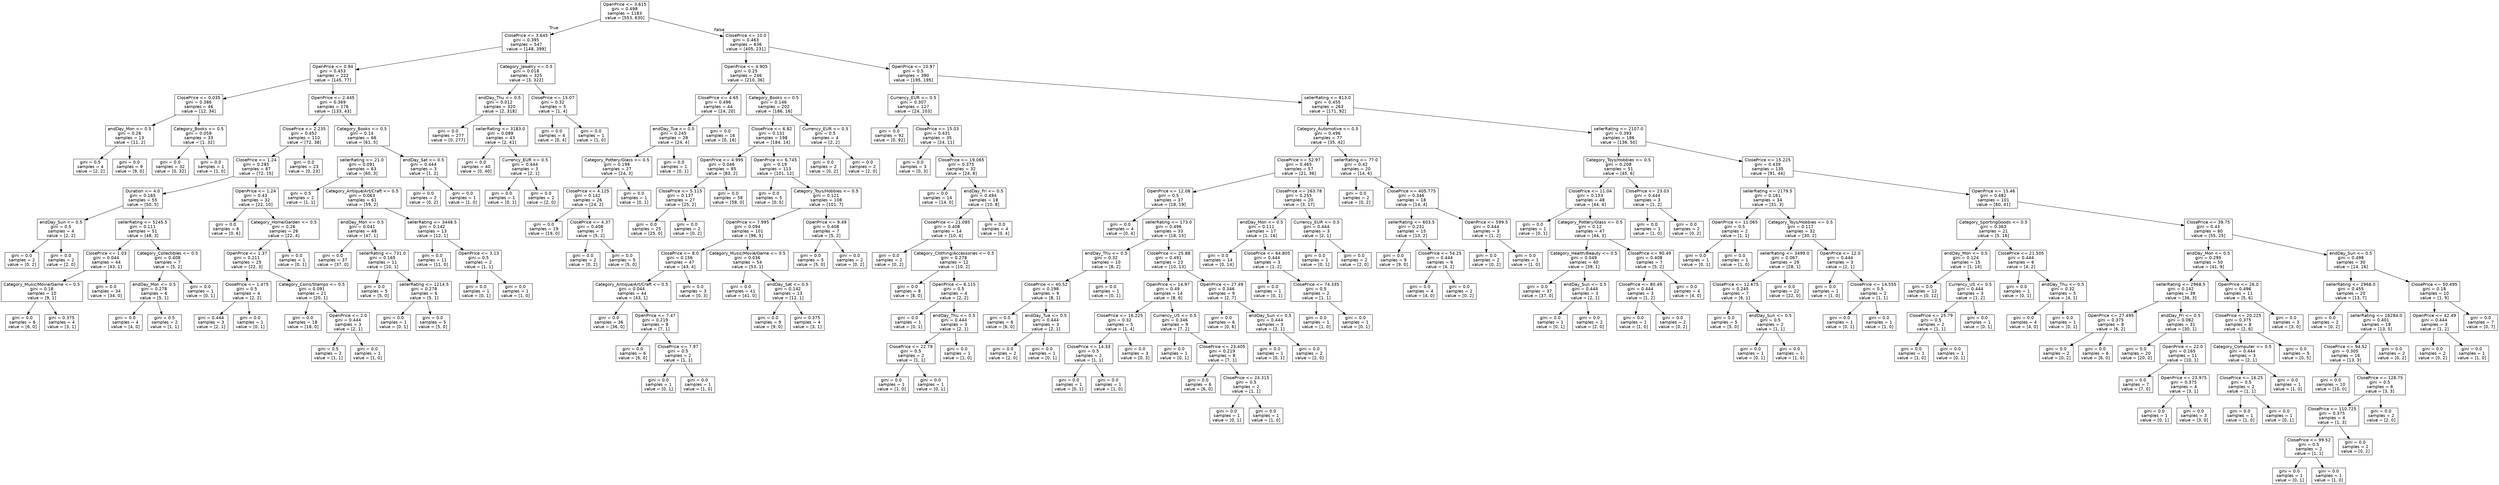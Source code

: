 digraph Tree {
node [shape=box, fontname="helvetica"] ;
edge [fontname="helvetica"] ;
0 [label="OpenPrice <= 3.615\ngini = 0.498\nsamples = 1183\nvalue = [553, 630]"] ;
1 [label="ClosePrice <= 3.645\ngini = 0.395\nsamples = 547\nvalue = [148, 399]"] ;
0 -> 1 [labeldistance=2.5, labelangle=45, headlabel="True"] ;
2 [label="OpenPrice <= 0.94\ngini = 0.453\nsamples = 222\nvalue = [145, 77]"] ;
1 -> 2 ;
3 [label="ClosePrice <= 0.035\ngini = 0.386\nsamples = 46\nvalue = [12, 34]"] ;
2 -> 3 ;
4 [label="endDay_Mon <= 0.5\ngini = 0.26\nsamples = 13\nvalue = [11, 2]"] ;
3 -> 4 ;
5 [label="gini = 0.5\nsamples = 4\nvalue = [2, 2]"] ;
4 -> 5 ;
6 [label="gini = 0.0\nsamples = 9\nvalue = [9, 0]"] ;
4 -> 6 ;
7 [label="Category_Books <= 0.5\ngini = 0.059\nsamples = 33\nvalue = [1, 32]"] ;
3 -> 7 ;
8 [label="gini = 0.0\nsamples = 32\nvalue = [0, 32]"] ;
7 -> 8 ;
9 [label="gini = 0.0\nsamples = 1\nvalue = [1, 0]"] ;
7 -> 9 ;
10 [label="OpenPrice <= 2.445\ngini = 0.369\nsamples = 176\nvalue = [133, 43]"] ;
2 -> 10 ;
11 [label="ClosePrice <= 2.235\ngini = 0.452\nsamples = 110\nvalue = [72, 38]"] ;
10 -> 11 ;
12 [label="ClosePrice <= 1.24\ngini = 0.285\nsamples = 87\nvalue = [72, 15]"] ;
11 -> 12 ;
13 [label="Duration <= 4.0\ngini = 0.165\nsamples = 55\nvalue = [50, 5]"] ;
12 -> 13 ;
14 [label="endDay_Sun <= 0.5\ngini = 0.5\nsamples = 4\nvalue = [2, 2]"] ;
13 -> 14 ;
15 [label="gini = 0.0\nsamples = 2\nvalue = [0, 2]"] ;
14 -> 15 ;
16 [label="gini = 0.0\nsamples = 2\nvalue = [2, 0]"] ;
14 -> 16 ;
17 [label="sellerRating <= 5245.5\ngini = 0.111\nsamples = 51\nvalue = [48, 3]"] ;
13 -> 17 ;
18 [label="ClosePrice <= 1.03\ngini = 0.044\nsamples = 44\nvalue = [43, 1]"] ;
17 -> 18 ;
19 [label="Category_Music/Movie/Game <= 0.5\ngini = 0.18\nsamples = 10\nvalue = [9, 1]"] ;
18 -> 19 ;
20 [label="gini = 0.0\nsamples = 6\nvalue = [6, 0]"] ;
19 -> 20 ;
21 [label="gini = 0.375\nsamples = 4\nvalue = [3, 1]"] ;
19 -> 21 ;
22 [label="gini = 0.0\nsamples = 34\nvalue = [34, 0]"] ;
18 -> 22 ;
23 [label="Category_Collectibles <= 0.5\ngini = 0.408\nsamples = 7\nvalue = [5, 2]"] ;
17 -> 23 ;
24 [label="endDay_Mon <= 0.5\ngini = 0.278\nsamples = 6\nvalue = [5, 1]"] ;
23 -> 24 ;
25 [label="gini = 0.0\nsamples = 4\nvalue = [4, 0]"] ;
24 -> 25 ;
26 [label="gini = 0.5\nsamples = 2\nvalue = [1, 1]"] ;
24 -> 26 ;
27 [label="gini = 0.0\nsamples = 1\nvalue = [0, 1]"] ;
23 -> 27 ;
28 [label="OpenPrice <= 1.24\ngini = 0.43\nsamples = 32\nvalue = [22, 10]"] ;
12 -> 28 ;
29 [label="gini = 0.0\nsamples = 6\nvalue = [0, 6]"] ;
28 -> 29 ;
30 [label="Category_Home/Garden <= 0.5\ngini = 0.26\nsamples = 26\nvalue = [22, 4]"] ;
28 -> 30 ;
31 [label="OpenPrice <= 1.37\ngini = 0.211\nsamples = 25\nvalue = [22, 3]"] ;
30 -> 31 ;
32 [label="ClosePrice <= 1.475\ngini = 0.5\nsamples = 4\nvalue = [2, 2]"] ;
31 -> 32 ;
33 [label="gini = 0.444\nsamples = 3\nvalue = [2, 1]"] ;
32 -> 33 ;
34 [label="gini = 0.0\nsamples = 1\nvalue = [0, 1]"] ;
32 -> 34 ;
35 [label="Category_Coins/Stamps <= 0.5\ngini = 0.091\nsamples = 21\nvalue = [20, 1]"] ;
31 -> 35 ;
36 [label="gini = 0.0\nsamples = 18\nvalue = [18, 0]"] ;
35 -> 36 ;
37 [label="OpenPrice <= 2.0\ngini = 0.444\nsamples = 3\nvalue = [2, 1]"] ;
35 -> 37 ;
38 [label="gini = 0.5\nsamples = 2\nvalue = [1, 1]"] ;
37 -> 38 ;
39 [label="gini = 0.0\nsamples = 1\nvalue = [1, 0]"] ;
37 -> 39 ;
40 [label="gini = 0.0\nsamples = 1\nvalue = [0, 1]"] ;
30 -> 40 ;
41 [label="gini = 0.0\nsamples = 23\nvalue = [0, 23]"] ;
11 -> 41 ;
42 [label="Category_Books <= 0.5\ngini = 0.14\nsamples = 66\nvalue = [61, 5]"] ;
10 -> 42 ;
43 [label="sellerRating <= 21.0\ngini = 0.091\nsamples = 63\nvalue = [60, 3]"] ;
42 -> 43 ;
44 [label="gini = 0.5\nsamples = 2\nvalue = [1, 1]"] ;
43 -> 44 ;
45 [label="Category_Antique/Art/Craft <= 0.5\ngini = 0.063\nsamples = 61\nvalue = [59, 2]"] ;
43 -> 45 ;
46 [label="endDay_Mon <= 0.5\ngini = 0.041\nsamples = 48\nvalue = [47, 1]"] ;
45 -> 46 ;
47 [label="gini = 0.0\nsamples = 37\nvalue = [37, 0]"] ;
46 -> 47 ;
48 [label="sellerRating <= 731.0\ngini = 0.165\nsamples = 11\nvalue = [10, 1]"] ;
46 -> 48 ;
49 [label="gini = 0.0\nsamples = 5\nvalue = [5, 0]"] ;
48 -> 49 ;
50 [label="sellerRating <= 1214.5\ngini = 0.278\nsamples = 6\nvalue = [5, 1]"] ;
48 -> 50 ;
51 [label="gini = 0.0\nsamples = 1\nvalue = [0, 1]"] ;
50 -> 51 ;
52 [label="gini = 0.0\nsamples = 5\nvalue = [5, 0]"] ;
50 -> 52 ;
53 [label="sellerRating <= 3448.5\ngini = 0.142\nsamples = 13\nvalue = [12, 1]"] ;
45 -> 53 ;
54 [label="gini = 0.0\nsamples = 11\nvalue = [11, 0]"] ;
53 -> 54 ;
55 [label="OpenPrice <= 3.13\ngini = 0.5\nsamples = 2\nvalue = [1, 1]"] ;
53 -> 55 ;
56 [label="gini = 0.0\nsamples = 1\nvalue = [0, 1]"] ;
55 -> 56 ;
57 [label="gini = 0.0\nsamples = 1\nvalue = [1, 0]"] ;
55 -> 57 ;
58 [label="endDay_Sat <= 0.5\ngini = 0.444\nsamples = 3\nvalue = [1, 2]"] ;
42 -> 58 ;
59 [label="gini = 0.0\nsamples = 2\nvalue = [0, 2]"] ;
58 -> 59 ;
60 [label="gini = 0.0\nsamples = 1\nvalue = [1, 0]"] ;
58 -> 60 ;
61 [label="Category_Jewelry <= 0.5\ngini = 0.018\nsamples = 325\nvalue = [3, 322]"] ;
1 -> 61 ;
62 [label="endDay_Thu <= 0.5\ngini = 0.012\nsamples = 320\nvalue = [2, 318]"] ;
61 -> 62 ;
63 [label="gini = 0.0\nsamples = 277\nvalue = [0, 277]"] ;
62 -> 63 ;
64 [label="sellerRating <= 3183.0\ngini = 0.089\nsamples = 43\nvalue = [2, 41]"] ;
62 -> 64 ;
65 [label="gini = 0.0\nsamples = 40\nvalue = [0, 40]"] ;
64 -> 65 ;
66 [label="Currency_EUR <= 0.5\ngini = 0.444\nsamples = 3\nvalue = [2, 1]"] ;
64 -> 66 ;
67 [label="gini = 0.0\nsamples = 1\nvalue = [0, 1]"] ;
66 -> 67 ;
68 [label="gini = 0.0\nsamples = 2\nvalue = [2, 0]"] ;
66 -> 68 ;
69 [label="ClosePrice <= 15.07\ngini = 0.32\nsamples = 5\nvalue = [1, 4]"] ;
61 -> 69 ;
70 [label="gini = 0.0\nsamples = 4\nvalue = [0, 4]"] ;
69 -> 70 ;
71 [label="gini = 0.0\nsamples = 1\nvalue = [1, 0]"] ;
69 -> 71 ;
72 [label="ClosePrice <= 10.0\ngini = 0.463\nsamples = 636\nvalue = [405, 231]"] ;
0 -> 72 [labeldistance=2.5, labelangle=-45, headlabel="False"] ;
73 [label="OpenPrice <= 4.905\ngini = 0.25\nsamples = 246\nvalue = [210, 36]"] ;
72 -> 73 ;
74 [label="ClosePrice <= 4.65\ngini = 0.496\nsamples = 44\nvalue = [24, 20]"] ;
73 -> 74 ;
75 [label="endDay_Tue <= 0.5\ngini = 0.245\nsamples = 28\nvalue = [24, 4]"] ;
74 -> 75 ;
76 [label="Category_Pottery/Glass <= 0.5\ngini = 0.198\nsamples = 27\nvalue = [24, 3]"] ;
75 -> 76 ;
77 [label="ClosePrice <= 4.125\ngini = 0.142\nsamples = 26\nvalue = [24, 2]"] ;
76 -> 77 ;
78 [label="gini = 0.0\nsamples = 19\nvalue = [19, 0]"] ;
77 -> 78 ;
79 [label="ClosePrice <= 4.37\ngini = 0.408\nsamples = 7\nvalue = [5, 2]"] ;
77 -> 79 ;
80 [label="gini = 0.0\nsamples = 2\nvalue = [0, 2]"] ;
79 -> 80 ;
81 [label="gini = 0.0\nsamples = 5\nvalue = [5, 0]"] ;
79 -> 81 ;
82 [label="gini = 0.0\nsamples = 1\nvalue = [0, 1]"] ;
76 -> 82 ;
83 [label="gini = 0.0\nsamples = 1\nvalue = [0, 1]"] ;
75 -> 83 ;
84 [label="gini = 0.0\nsamples = 16\nvalue = [0, 16]"] ;
74 -> 84 ;
85 [label="Category_Books <= 0.5\ngini = 0.146\nsamples = 202\nvalue = [186, 16]"] ;
73 -> 85 ;
86 [label="ClosePrice <= 6.82\ngini = 0.131\nsamples = 198\nvalue = [184, 14]"] ;
85 -> 86 ;
87 [label="OpenPrice <= 4.995\ngini = 0.046\nsamples = 85\nvalue = [83, 2]"] ;
86 -> 87 ;
88 [label="ClosePrice <= 5.115\ngini = 0.137\nsamples = 27\nvalue = [25, 2]"] ;
87 -> 88 ;
89 [label="gini = 0.0\nsamples = 25\nvalue = [25, 0]"] ;
88 -> 89 ;
90 [label="gini = 0.0\nsamples = 2\nvalue = [0, 2]"] ;
88 -> 90 ;
91 [label="gini = 0.0\nsamples = 58\nvalue = [58, 0]"] ;
87 -> 91 ;
92 [label="OpenPrice <= 6.745\ngini = 0.19\nsamples = 113\nvalue = [101, 12]"] ;
86 -> 92 ;
93 [label="gini = 0.0\nsamples = 5\nvalue = [0, 5]"] ;
92 -> 93 ;
94 [label="Category_Toys/Hobbies <= 0.5\ngini = 0.121\nsamples = 108\nvalue = [101, 7]"] ;
92 -> 94 ;
95 [label="OpenPrice <= 7.995\ngini = 0.094\nsamples = 101\nvalue = [96, 5]"] ;
94 -> 95 ;
96 [label="ClosePrice <= 8.0\ngini = 0.156\nsamples = 47\nvalue = [43, 4]"] ;
95 -> 96 ;
97 [label="Category_Antique/Art/Craft <= 0.5\ngini = 0.044\nsamples = 44\nvalue = [43, 1]"] ;
96 -> 97 ;
98 [label="gini = 0.0\nsamples = 36\nvalue = [36, 0]"] ;
97 -> 98 ;
99 [label="OpenPrice <= 7.47\ngini = 0.219\nsamples = 8\nvalue = [7, 1]"] ;
97 -> 99 ;
100 [label="gini = 0.0\nsamples = 6\nvalue = [6, 0]"] ;
99 -> 100 ;
101 [label="ClosePrice <= 7.97\ngini = 0.5\nsamples = 2\nvalue = [1, 1]"] ;
99 -> 101 ;
102 [label="gini = 0.0\nsamples = 1\nvalue = [0, 1]"] ;
101 -> 102 ;
103 [label="gini = 0.0\nsamples = 1\nvalue = [1, 0]"] ;
101 -> 103 ;
104 [label="gini = 0.0\nsamples = 3\nvalue = [0, 3]"] ;
96 -> 104 ;
105 [label="Category_Music/Movie/Game <= 0.5\ngini = 0.036\nsamples = 54\nvalue = [53, 1]"] ;
95 -> 105 ;
106 [label="gini = 0.0\nsamples = 41\nvalue = [41, 0]"] ;
105 -> 106 ;
107 [label="endDay_Sat <= 0.5\ngini = 0.142\nsamples = 13\nvalue = [12, 1]"] ;
105 -> 107 ;
108 [label="gini = 0.0\nsamples = 9\nvalue = [9, 0]"] ;
107 -> 108 ;
109 [label="gini = 0.375\nsamples = 4\nvalue = [3, 1]"] ;
107 -> 109 ;
110 [label="OpenPrice <= 9.49\ngini = 0.408\nsamples = 7\nvalue = [5, 2]"] ;
94 -> 110 ;
111 [label="gini = 0.0\nsamples = 5\nvalue = [5, 0]"] ;
110 -> 111 ;
112 [label="gini = 0.0\nsamples = 2\nvalue = [0, 2]"] ;
110 -> 112 ;
113 [label="Currency_EUR <= 0.5\ngini = 0.5\nsamples = 4\nvalue = [2, 2]"] ;
85 -> 113 ;
114 [label="gini = 0.0\nsamples = 2\nvalue = [0, 2]"] ;
113 -> 114 ;
115 [label="gini = 0.0\nsamples = 2\nvalue = [2, 0]"] ;
113 -> 115 ;
116 [label="OpenPrice <= 10.97\ngini = 0.5\nsamples = 390\nvalue = [195, 195]"] ;
72 -> 116 ;
117 [label="Currency_EUR <= 0.5\ngini = 0.307\nsamples = 127\nvalue = [24, 103]"] ;
116 -> 117 ;
118 [label="gini = 0.0\nsamples = 92\nvalue = [0, 92]"] ;
117 -> 118 ;
119 [label="ClosePrice <= 15.03\ngini = 0.431\nsamples = 35\nvalue = [24, 11]"] ;
117 -> 119 ;
120 [label="gini = 0.0\nsamples = 3\nvalue = [0, 3]"] ;
119 -> 120 ;
121 [label="ClosePrice <= 19.065\ngini = 0.375\nsamples = 32\nvalue = [24, 8]"] ;
119 -> 121 ;
122 [label="gini = 0.0\nsamples = 14\nvalue = [14, 0]"] ;
121 -> 122 ;
123 [label="endDay_Fri <= 0.5\ngini = 0.494\nsamples = 18\nvalue = [10, 8]"] ;
121 -> 123 ;
124 [label="ClosePrice <= 21.085\ngini = 0.408\nsamples = 14\nvalue = [10, 4]"] ;
123 -> 124 ;
125 [label="gini = 0.0\nsamples = 2\nvalue = [0, 2]"] ;
124 -> 125 ;
126 [label="Category_Clothing/Accessories <= 0.5\ngini = 0.278\nsamples = 12\nvalue = [10, 2]"] ;
124 -> 126 ;
127 [label="gini = 0.0\nsamples = 8\nvalue = [8, 0]"] ;
126 -> 127 ;
128 [label="OpenPrice <= 6.115\ngini = 0.5\nsamples = 4\nvalue = [2, 2]"] ;
126 -> 128 ;
129 [label="gini = 0.0\nsamples = 1\nvalue = [0, 1]"] ;
128 -> 129 ;
130 [label="endDay_Thu <= 0.5\ngini = 0.444\nsamples = 3\nvalue = [2, 1]"] ;
128 -> 130 ;
131 [label="ClosePrice <= 22.79\ngini = 0.5\nsamples = 2\nvalue = [1, 1]"] ;
130 -> 131 ;
132 [label="gini = 0.0\nsamples = 1\nvalue = [1, 0]"] ;
131 -> 132 ;
133 [label="gini = 0.0\nsamples = 1\nvalue = [0, 1]"] ;
131 -> 133 ;
134 [label="gini = 0.0\nsamples = 1\nvalue = [1, 0]"] ;
130 -> 134 ;
135 [label="gini = 0.0\nsamples = 4\nvalue = [0, 4]"] ;
123 -> 135 ;
136 [label="sellerRating <= 813.0\ngini = 0.455\nsamples = 263\nvalue = [171, 92]"] ;
116 -> 136 ;
137 [label="Category_Automotive <= 0.5\ngini = 0.496\nsamples = 77\nvalue = [35, 42]"] ;
136 -> 137 ;
138 [label="ClosePrice <= 52.97\ngini = 0.465\nsamples = 57\nvalue = [21, 36]"] ;
137 -> 138 ;
139 [label="OpenPrice <= 12.08\ngini = 0.5\nsamples = 37\nvalue = [18, 19]"] ;
138 -> 139 ;
140 [label="gini = 0.0\nsamples = 4\nvalue = [0, 4]"] ;
139 -> 140 ;
141 [label="sellerRating <= 173.0\ngini = 0.496\nsamples = 33\nvalue = [18, 15]"] ;
139 -> 141 ;
142 [label="endDay_Thu <= 0.5\ngini = 0.32\nsamples = 10\nvalue = [8, 2]"] ;
141 -> 142 ;
143 [label="ClosePrice <= 40.52\ngini = 0.198\nsamples = 9\nvalue = [8, 1]"] ;
142 -> 143 ;
144 [label="gini = 0.0\nsamples = 6\nvalue = [6, 0]"] ;
143 -> 144 ;
145 [label="endDay_Tue <= 0.5\ngini = 0.444\nsamples = 3\nvalue = [2, 1]"] ;
143 -> 145 ;
146 [label="gini = 0.0\nsamples = 2\nvalue = [2, 0]"] ;
145 -> 146 ;
147 [label="gini = 0.0\nsamples = 1\nvalue = [0, 1]"] ;
145 -> 147 ;
148 [label="gini = 0.0\nsamples = 1\nvalue = [0, 1]"] ;
142 -> 148 ;
149 [label="ClosePrice <= 25.88\ngini = 0.491\nsamples = 23\nvalue = [10, 13]"] ;
141 -> 149 ;
150 [label="OpenPrice <= 14.97\ngini = 0.49\nsamples = 14\nvalue = [8, 6]"] ;
149 -> 150 ;
151 [label="ClosePrice <= 16.225\ngini = 0.32\nsamples = 5\nvalue = [1, 4]"] ;
150 -> 151 ;
152 [label="ClosePrice <= 14.33\ngini = 0.5\nsamples = 2\nvalue = [1, 1]"] ;
151 -> 152 ;
153 [label="gini = 0.0\nsamples = 1\nvalue = [0, 1]"] ;
152 -> 153 ;
154 [label="gini = 0.0\nsamples = 1\nvalue = [1, 0]"] ;
152 -> 154 ;
155 [label="gini = 0.0\nsamples = 3\nvalue = [0, 3]"] ;
151 -> 155 ;
156 [label="Currency_US <= 0.5\ngini = 0.346\nsamples = 9\nvalue = [7, 2]"] ;
150 -> 156 ;
157 [label="gini = 0.0\nsamples = 1\nvalue = [0, 1]"] ;
156 -> 157 ;
158 [label="ClosePrice <= 23.405\ngini = 0.219\nsamples = 8\nvalue = [7, 1]"] ;
156 -> 158 ;
159 [label="gini = 0.0\nsamples = 6\nvalue = [6, 0]"] ;
158 -> 159 ;
160 [label="ClosePrice <= 24.315\ngini = 0.5\nsamples = 2\nvalue = [1, 1]"] ;
158 -> 160 ;
161 [label="gini = 0.0\nsamples = 1\nvalue = [0, 1]"] ;
160 -> 161 ;
162 [label="gini = 0.0\nsamples = 1\nvalue = [1, 0]"] ;
160 -> 162 ;
163 [label="OpenPrice <= 27.49\ngini = 0.346\nsamples = 9\nvalue = [2, 7]"] ;
149 -> 163 ;
164 [label="gini = 0.0\nsamples = 6\nvalue = [0, 6]"] ;
163 -> 164 ;
165 [label="endDay_Sun <= 0.5\ngini = 0.444\nsamples = 3\nvalue = [2, 1]"] ;
163 -> 165 ;
166 [label="gini = 0.0\nsamples = 1\nvalue = [0, 1]"] ;
165 -> 166 ;
167 [label="gini = 0.0\nsamples = 2\nvalue = [2, 0]"] ;
165 -> 167 ;
168 [label="ClosePrice <= 263.78\ngini = 0.255\nsamples = 20\nvalue = [3, 17]"] ;
138 -> 168 ;
169 [label="endDay_Mon <= 0.5\ngini = 0.111\nsamples = 17\nvalue = [1, 16]"] ;
168 -> 169 ;
170 [label="gini = 0.0\nsamples = 14\nvalue = [0, 14]"] ;
169 -> 170 ;
171 [label="ClosePrice <= 64.805\ngini = 0.444\nsamples = 3\nvalue = [1, 2]"] ;
169 -> 171 ;
172 [label="gini = 0.0\nsamples = 1\nvalue = [0, 1]"] ;
171 -> 172 ;
173 [label="ClosePrice <= 74.335\ngini = 0.5\nsamples = 2\nvalue = [1, 1]"] ;
171 -> 173 ;
174 [label="gini = 0.0\nsamples = 1\nvalue = [1, 0]"] ;
173 -> 174 ;
175 [label="gini = 0.0\nsamples = 1\nvalue = [0, 1]"] ;
173 -> 175 ;
176 [label="Currency_EUR <= 0.5\ngini = 0.444\nsamples = 3\nvalue = [2, 1]"] ;
168 -> 176 ;
177 [label="gini = 0.0\nsamples = 1\nvalue = [0, 1]"] ;
176 -> 177 ;
178 [label="gini = 0.0\nsamples = 2\nvalue = [2, 0]"] ;
176 -> 178 ;
179 [label="sellerRating <= 77.0\ngini = 0.42\nsamples = 20\nvalue = [14, 6]"] ;
137 -> 179 ;
180 [label="gini = 0.0\nsamples = 2\nvalue = [0, 2]"] ;
179 -> 180 ;
181 [label="ClosePrice <= 405.775\ngini = 0.346\nsamples = 18\nvalue = [14, 4]"] ;
179 -> 181 ;
182 [label="sellerRating <= 603.5\ngini = 0.231\nsamples = 15\nvalue = [13, 2]"] ;
181 -> 182 ;
183 [label="gini = 0.0\nsamples = 9\nvalue = [9, 0]"] ;
182 -> 183 ;
184 [label="ClosePrice <= 54.25\ngini = 0.444\nsamples = 6\nvalue = [4, 2]"] ;
182 -> 184 ;
185 [label="gini = 0.0\nsamples = 4\nvalue = [4, 0]"] ;
184 -> 185 ;
186 [label="gini = 0.0\nsamples = 2\nvalue = [0, 2]"] ;
184 -> 186 ;
187 [label="OpenPrice <= 599.5\ngini = 0.444\nsamples = 3\nvalue = [1, 2]"] ;
181 -> 187 ;
188 [label="gini = 0.0\nsamples = 2\nvalue = [0, 2]"] ;
187 -> 188 ;
189 [label="gini = 0.0\nsamples = 1\nvalue = [1, 0]"] ;
187 -> 189 ;
190 [label="sellerRating <= 2107.0\ngini = 0.393\nsamples = 186\nvalue = [136, 50]"] ;
136 -> 190 ;
191 [label="Category_Toys/Hobbies <= 0.5\ngini = 0.208\nsamples = 51\nvalue = [45, 6]"] ;
190 -> 191 ;
192 [label="ClosePrice <= 11.04\ngini = 0.153\nsamples = 48\nvalue = [44, 4]"] ;
191 -> 192 ;
193 [label="gini = 0.0\nsamples = 1\nvalue = [0, 1]"] ;
192 -> 193 ;
194 [label="Category_Pottery/Glass <= 0.5\ngini = 0.12\nsamples = 47\nvalue = [44, 3]"] ;
192 -> 194 ;
195 [label="Category_Health/Beauty <= 0.5\ngini = 0.049\nsamples = 40\nvalue = [39, 1]"] ;
194 -> 195 ;
196 [label="gini = 0.0\nsamples = 37\nvalue = [37, 0]"] ;
195 -> 196 ;
197 [label="endDay_Sun <= 0.5\ngini = 0.444\nsamples = 3\nvalue = [2, 1]"] ;
195 -> 197 ;
198 [label="gini = 0.0\nsamples = 1\nvalue = [0, 1]"] ;
197 -> 198 ;
199 [label="gini = 0.0\nsamples = 2\nvalue = [2, 0]"] ;
197 -> 199 ;
200 [label="ClosePrice <= 90.49\ngini = 0.408\nsamples = 7\nvalue = [5, 2]"] ;
194 -> 200 ;
201 [label="ClosePrice <= 80.49\ngini = 0.444\nsamples = 3\nvalue = [1, 2]"] ;
200 -> 201 ;
202 [label="gini = 0.0\nsamples = 1\nvalue = [1, 0]"] ;
201 -> 202 ;
203 [label="gini = 0.0\nsamples = 2\nvalue = [0, 2]"] ;
201 -> 203 ;
204 [label="gini = 0.0\nsamples = 4\nvalue = [4, 0]"] ;
200 -> 204 ;
205 [label="ClosePrice <= 23.03\ngini = 0.444\nsamples = 3\nvalue = [1, 2]"] ;
191 -> 205 ;
206 [label="gini = 0.0\nsamples = 1\nvalue = [1, 0]"] ;
205 -> 206 ;
207 [label="gini = 0.0\nsamples = 2\nvalue = [0, 2]"] ;
205 -> 207 ;
208 [label="ClosePrice <= 15.225\ngini = 0.439\nsamples = 135\nvalue = [91, 44]"] ;
190 -> 208 ;
209 [label="sellerRating <= 2179.5\ngini = 0.161\nsamples = 34\nvalue = [31, 3]"] ;
208 -> 209 ;
210 [label="OpenPrice <= 11.065\ngini = 0.5\nsamples = 2\nvalue = [1, 1]"] ;
209 -> 210 ;
211 [label="gini = 0.0\nsamples = 1\nvalue = [0, 1]"] ;
210 -> 211 ;
212 [label="gini = 0.0\nsamples = 1\nvalue = [1, 0]"] ;
210 -> 212 ;
213 [label="Category_Toys/Hobbies <= 0.5\ngini = 0.117\nsamples = 32\nvalue = [30, 2]"] ;
209 -> 213 ;
214 [label="sellerRating <= 3499.0\ngini = 0.067\nsamples = 29\nvalue = [28, 1]"] ;
213 -> 214 ;
215 [label="ClosePrice <= 12.675\ngini = 0.245\nsamples = 7\nvalue = [6, 1]"] ;
214 -> 215 ;
216 [label="gini = 0.0\nsamples = 5\nvalue = [5, 0]"] ;
215 -> 216 ;
217 [label="endDay_Sun <= 0.5\ngini = 0.5\nsamples = 2\nvalue = [1, 1]"] ;
215 -> 217 ;
218 [label="gini = 0.0\nsamples = 1\nvalue = [0, 1]"] ;
217 -> 218 ;
219 [label="gini = 0.0\nsamples = 1\nvalue = [1, 0]"] ;
217 -> 219 ;
220 [label="gini = 0.0\nsamples = 22\nvalue = [22, 0]"] ;
214 -> 220 ;
221 [label="OpenPrice <= 12.0\ngini = 0.444\nsamples = 3\nvalue = [2, 1]"] ;
213 -> 221 ;
222 [label="gini = 0.0\nsamples = 1\nvalue = [1, 0]"] ;
221 -> 222 ;
223 [label="ClosePrice <= 14.555\ngini = 0.5\nsamples = 2\nvalue = [1, 1]"] ;
221 -> 223 ;
224 [label="gini = 0.0\nsamples = 1\nvalue = [0, 1]"] ;
223 -> 224 ;
225 [label="gini = 0.0\nsamples = 1\nvalue = [1, 0]"] ;
223 -> 225 ;
226 [label="OpenPrice <= 15.46\ngini = 0.482\nsamples = 101\nvalue = [60, 41]"] ;
208 -> 226 ;
227 [label="Category_SportingGoods <= 0.5\ngini = 0.363\nsamples = 21\nvalue = [5, 16]"] ;
226 -> 227 ;
228 [label="endDay_Mon <= 0.5\ngini = 0.124\nsamples = 15\nvalue = [1, 14]"] ;
227 -> 228 ;
229 [label="gini = 0.0\nsamples = 12\nvalue = [0, 12]"] ;
228 -> 229 ;
230 [label="Currency_US <= 0.5\ngini = 0.444\nsamples = 3\nvalue = [1, 2]"] ;
228 -> 230 ;
231 [label="ClosePrice <= 25.79\ngini = 0.5\nsamples = 2\nvalue = [1, 1]"] ;
230 -> 231 ;
232 [label="gini = 0.0\nsamples = 1\nvalue = [1, 0]"] ;
231 -> 232 ;
233 [label="gini = 0.0\nsamples = 1\nvalue = [0, 1]"] ;
231 -> 233 ;
234 [label="gini = 0.0\nsamples = 1\nvalue = [0, 1]"] ;
230 -> 234 ;
235 [label="ClosePrice <= 21.505\ngini = 0.444\nsamples = 6\nvalue = [4, 2]"] ;
227 -> 235 ;
236 [label="gini = 0.0\nsamples = 1\nvalue = [0, 1]"] ;
235 -> 236 ;
237 [label="endDay_Thu <= 0.5\ngini = 0.32\nsamples = 5\nvalue = [4, 1]"] ;
235 -> 237 ;
238 [label="gini = 0.0\nsamples = 4\nvalue = [4, 0]"] ;
237 -> 238 ;
239 [label="gini = 0.0\nsamples = 1\nvalue = [0, 1]"] ;
237 -> 239 ;
240 [label="ClosePrice <= 39.75\ngini = 0.43\nsamples = 80\nvalue = [55, 25]"] ;
226 -> 240 ;
241 [label="endDay_Mon <= 0.5\ngini = 0.295\nsamples = 50\nvalue = [41, 9]"] ;
240 -> 241 ;
242 [label="sellerRating <= 2968.5\ngini = 0.142\nsamples = 39\nvalue = [36, 3]"] ;
241 -> 242 ;
243 [label="OpenPrice <= 27.495\ngini = 0.375\nsamples = 8\nvalue = [6, 2]"] ;
242 -> 243 ;
244 [label="gini = 0.0\nsamples = 2\nvalue = [0, 2]"] ;
243 -> 244 ;
245 [label="gini = 0.0\nsamples = 6\nvalue = [6, 0]"] ;
243 -> 245 ;
246 [label="endDay_Fri <= 0.5\ngini = 0.062\nsamples = 31\nvalue = [30, 1]"] ;
242 -> 246 ;
247 [label="gini = 0.0\nsamples = 20\nvalue = [20, 0]"] ;
246 -> 247 ;
248 [label="OpenPrice <= 22.0\ngini = 0.165\nsamples = 11\nvalue = [10, 1]"] ;
246 -> 248 ;
249 [label="gini = 0.0\nsamples = 7\nvalue = [7, 0]"] ;
248 -> 249 ;
250 [label="OpenPrice <= 23.975\ngini = 0.375\nsamples = 4\nvalue = [3, 1]"] ;
248 -> 250 ;
251 [label="gini = 0.0\nsamples = 1\nvalue = [0, 1]"] ;
250 -> 251 ;
252 [label="gini = 0.0\nsamples = 3\nvalue = [3, 0]"] ;
250 -> 252 ;
253 [label="OpenPrice <= 26.0\ngini = 0.496\nsamples = 11\nvalue = [5, 6]"] ;
241 -> 253 ;
254 [label="ClosePrice <= 20.225\ngini = 0.375\nsamples = 8\nvalue = [2, 6]"] ;
253 -> 254 ;
255 [label="Category_Computer <= 0.5\ngini = 0.444\nsamples = 3\nvalue = [2, 1]"] ;
254 -> 255 ;
256 [label="ClosePrice <= 16.25\ngini = 0.5\nsamples = 2\nvalue = [1, 1]"] ;
255 -> 256 ;
257 [label="gini = 0.0\nsamples = 1\nvalue = [1, 0]"] ;
256 -> 257 ;
258 [label="gini = 0.0\nsamples = 1\nvalue = [0, 1]"] ;
256 -> 258 ;
259 [label="gini = 0.0\nsamples = 1\nvalue = [1, 0]"] ;
255 -> 259 ;
260 [label="gini = 0.0\nsamples = 5\nvalue = [0, 5]"] ;
254 -> 260 ;
261 [label="gini = 0.0\nsamples = 3\nvalue = [3, 0]"] ;
253 -> 261 ;
262 [label="endDay_Sun <= 0.5\ngini = 0.498\nsamples = 30\nvalue = [14, 16]"] ;
240 -> 262 ;
263 [label="sellerRating <= 2968.0\ngini = 0.455\nsamples = 20\nvalue = [13, 7]"] ;
262 -> 263 ;
264 [label="gini = 0.0\nsamples = 2\nvalue = [0, 2]"] ;
263 -> 264 ;
265 [label="sellerRating <= 16284.0\ngini = 0.401\nsamples = 18\nvalue = [13, 5]"] ;
263 -> 265 ;
266 [label="ClosePrice <= 94.52\ngini = 0.305\nsamples = 16\nvalue = [13, 3]"] ;
265 -> 266 ;
267 [label="gini = 0.0\nsamples = 10\nvalue = [10, 0]"] ;
266 -> 267 ;
268 [label="ClosePrice <= 128.75\ngini = 0.5\nsamples = 6\nvalue = [3, 3]"] ;
266 -> 268 ;
269 [label="ClosePrice <= 110.725\ngini = 0.375\nsamples = 4\nvalue = [1, 3]"] ;
268 -> 269 ;
270 [label="ClosePrice <= 99.52\ngini = 0.5\nsamples = 2\nvalue = [1, 1]"] ;
269 -> 270 ;
271 [label="gini = 0.0\nsamples = 1\nvalue = [0, 1]"] ;
270 -> 271 ;
272 [label="gini = 0.0\nsamples = 1\nvalue = [1, 0]"] ;
270 -> 272 ;
273 [label="gini = 0.0\nsamples = 2\nvalue = [0, 2]"] ;
269 -> 273 ;
274 [label="gini = 0.0\nsamples = 2\nvalue = [2, 0]"] ;
268 -> 274 ;
275 [label="gini = 0.0\nsamples = 2\nvalue = [0, 2]"] ;
265 -> 275 ;
276 [label="ClosePrice <= 50.495\ngini = 0.18\nsamples = 10\nvalue = [1, 9]"] ;
262 -> 276 ;
277 [label="OpenPrice <= 42.49\ngini = 0.444\nsamples = 3\nvalue = [1, 2]"] ;
276 -> 277 ;
278 [label="gini = 0.0\nsamples = 2\nvalue = [0, 2]"] ;
277 -> 278 ;
279 [label="gini = 0.0\nsamples = 1\nvalue = [1, 0]"] ;
277 -> 279 ;
280 [label="gini = 0.0\nsamples = 7\nvalue = [0, 7]"] ;
276 -> 280 ;
}